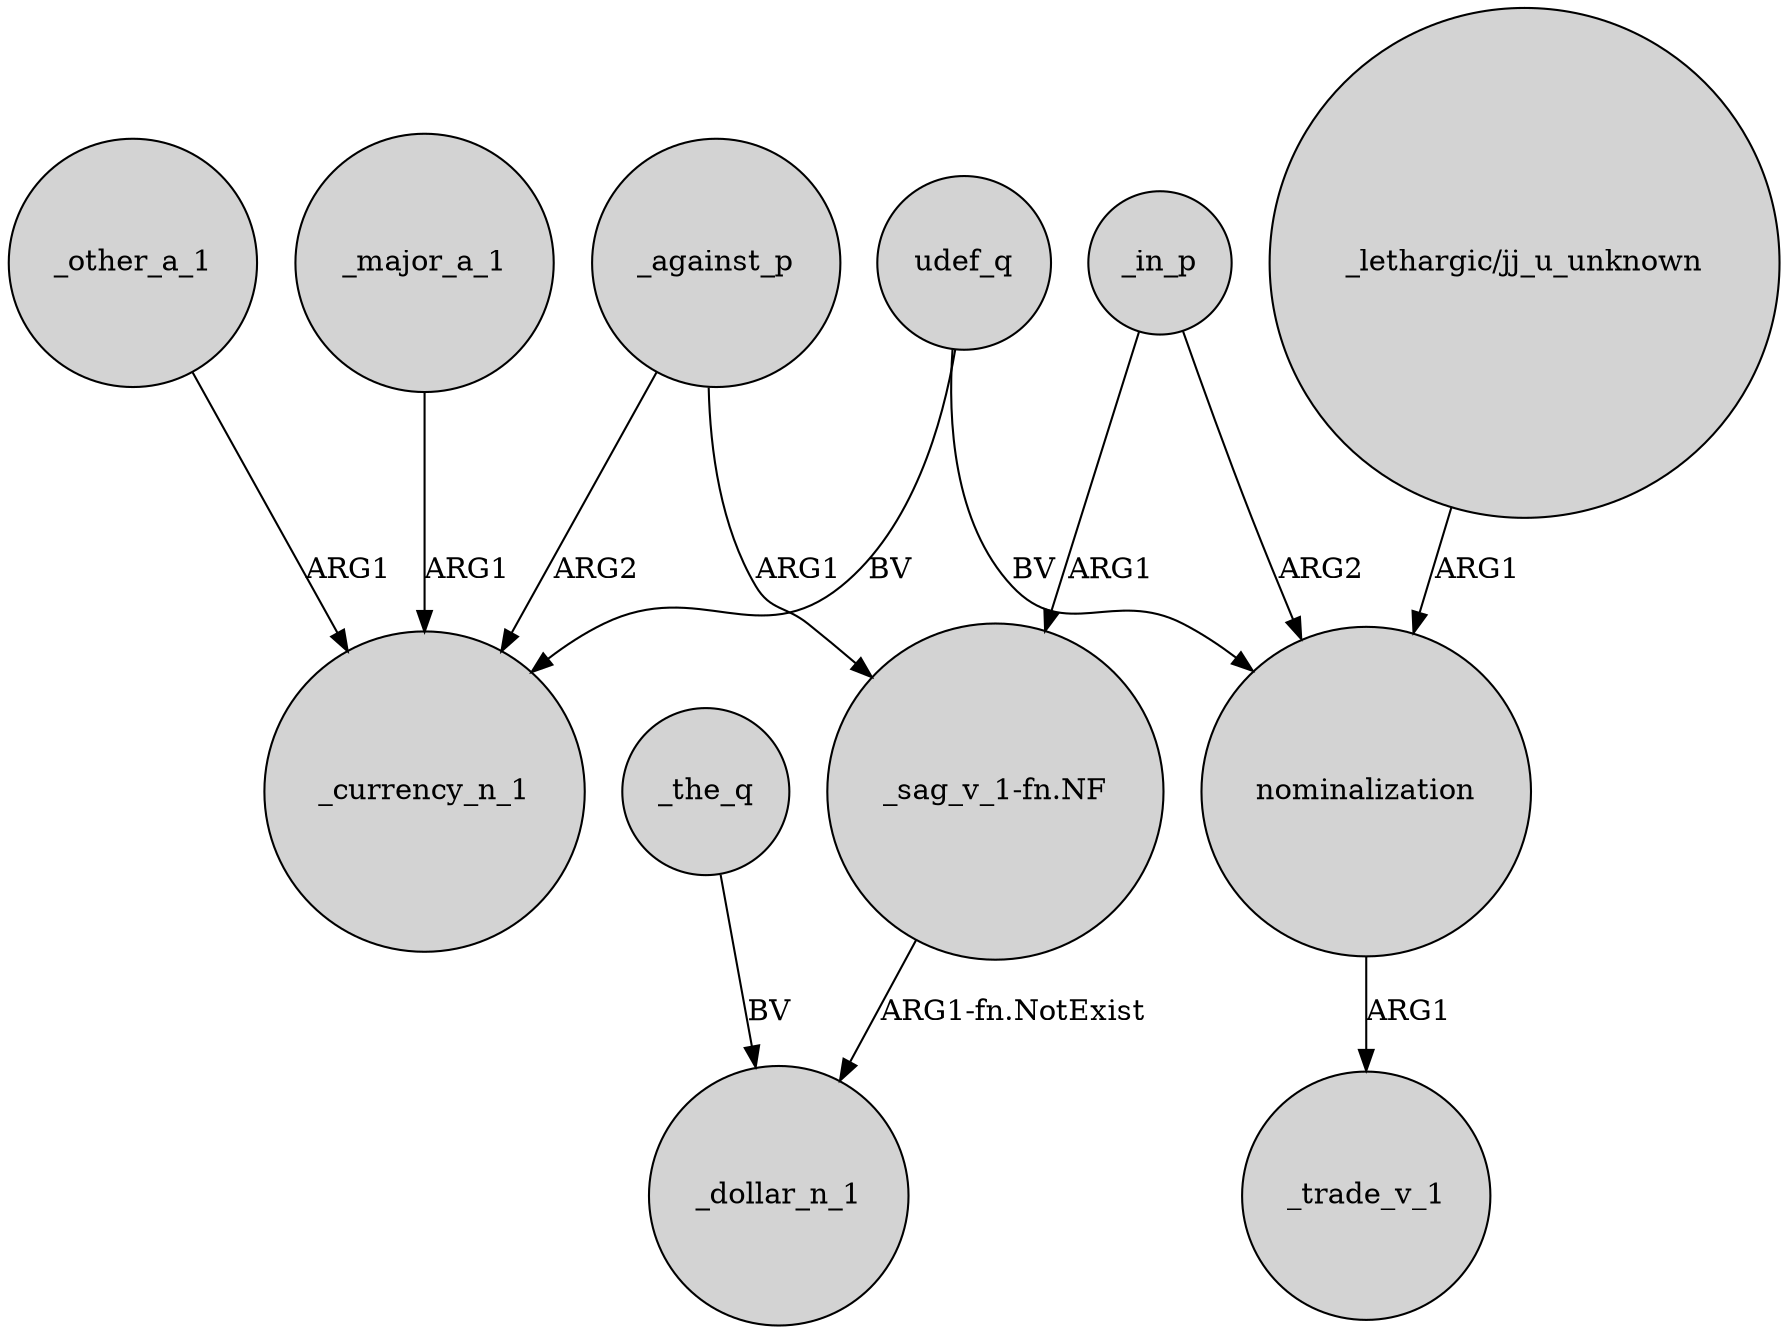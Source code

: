 digraph {
	node [shape=circle style=filled]
	_major_a_1 -> _currency_n_1 [label=ARG1]
	_against_p -> "_sag_v_1-fn.NF" [label=ARG1]
	_the_q -> _dollar_n_1 [label=BV]
	_against_p -> _currency_n_1 [label=ARG2]
	_in_p -> "_sag_v_1-fn.NF" [label=ARG1]
	nominalization -> _trade_v_1 [label=ARG1]
	_in_p -> nominalization [label=ARG2]
	"_sag_v_1-fn.NF" -> _dollar_n_1 [label="ARG1-fn.NotExist"]
	udef_q -> _currency_n_1 [label=BV]
	_other_a_1 -> _currency_n_1 [label=ARG1]
	udef_q -> nominalization [label=BV]
	"_lethargic/jj_u_unknown" -> nominalization [label=ARG1]
}
